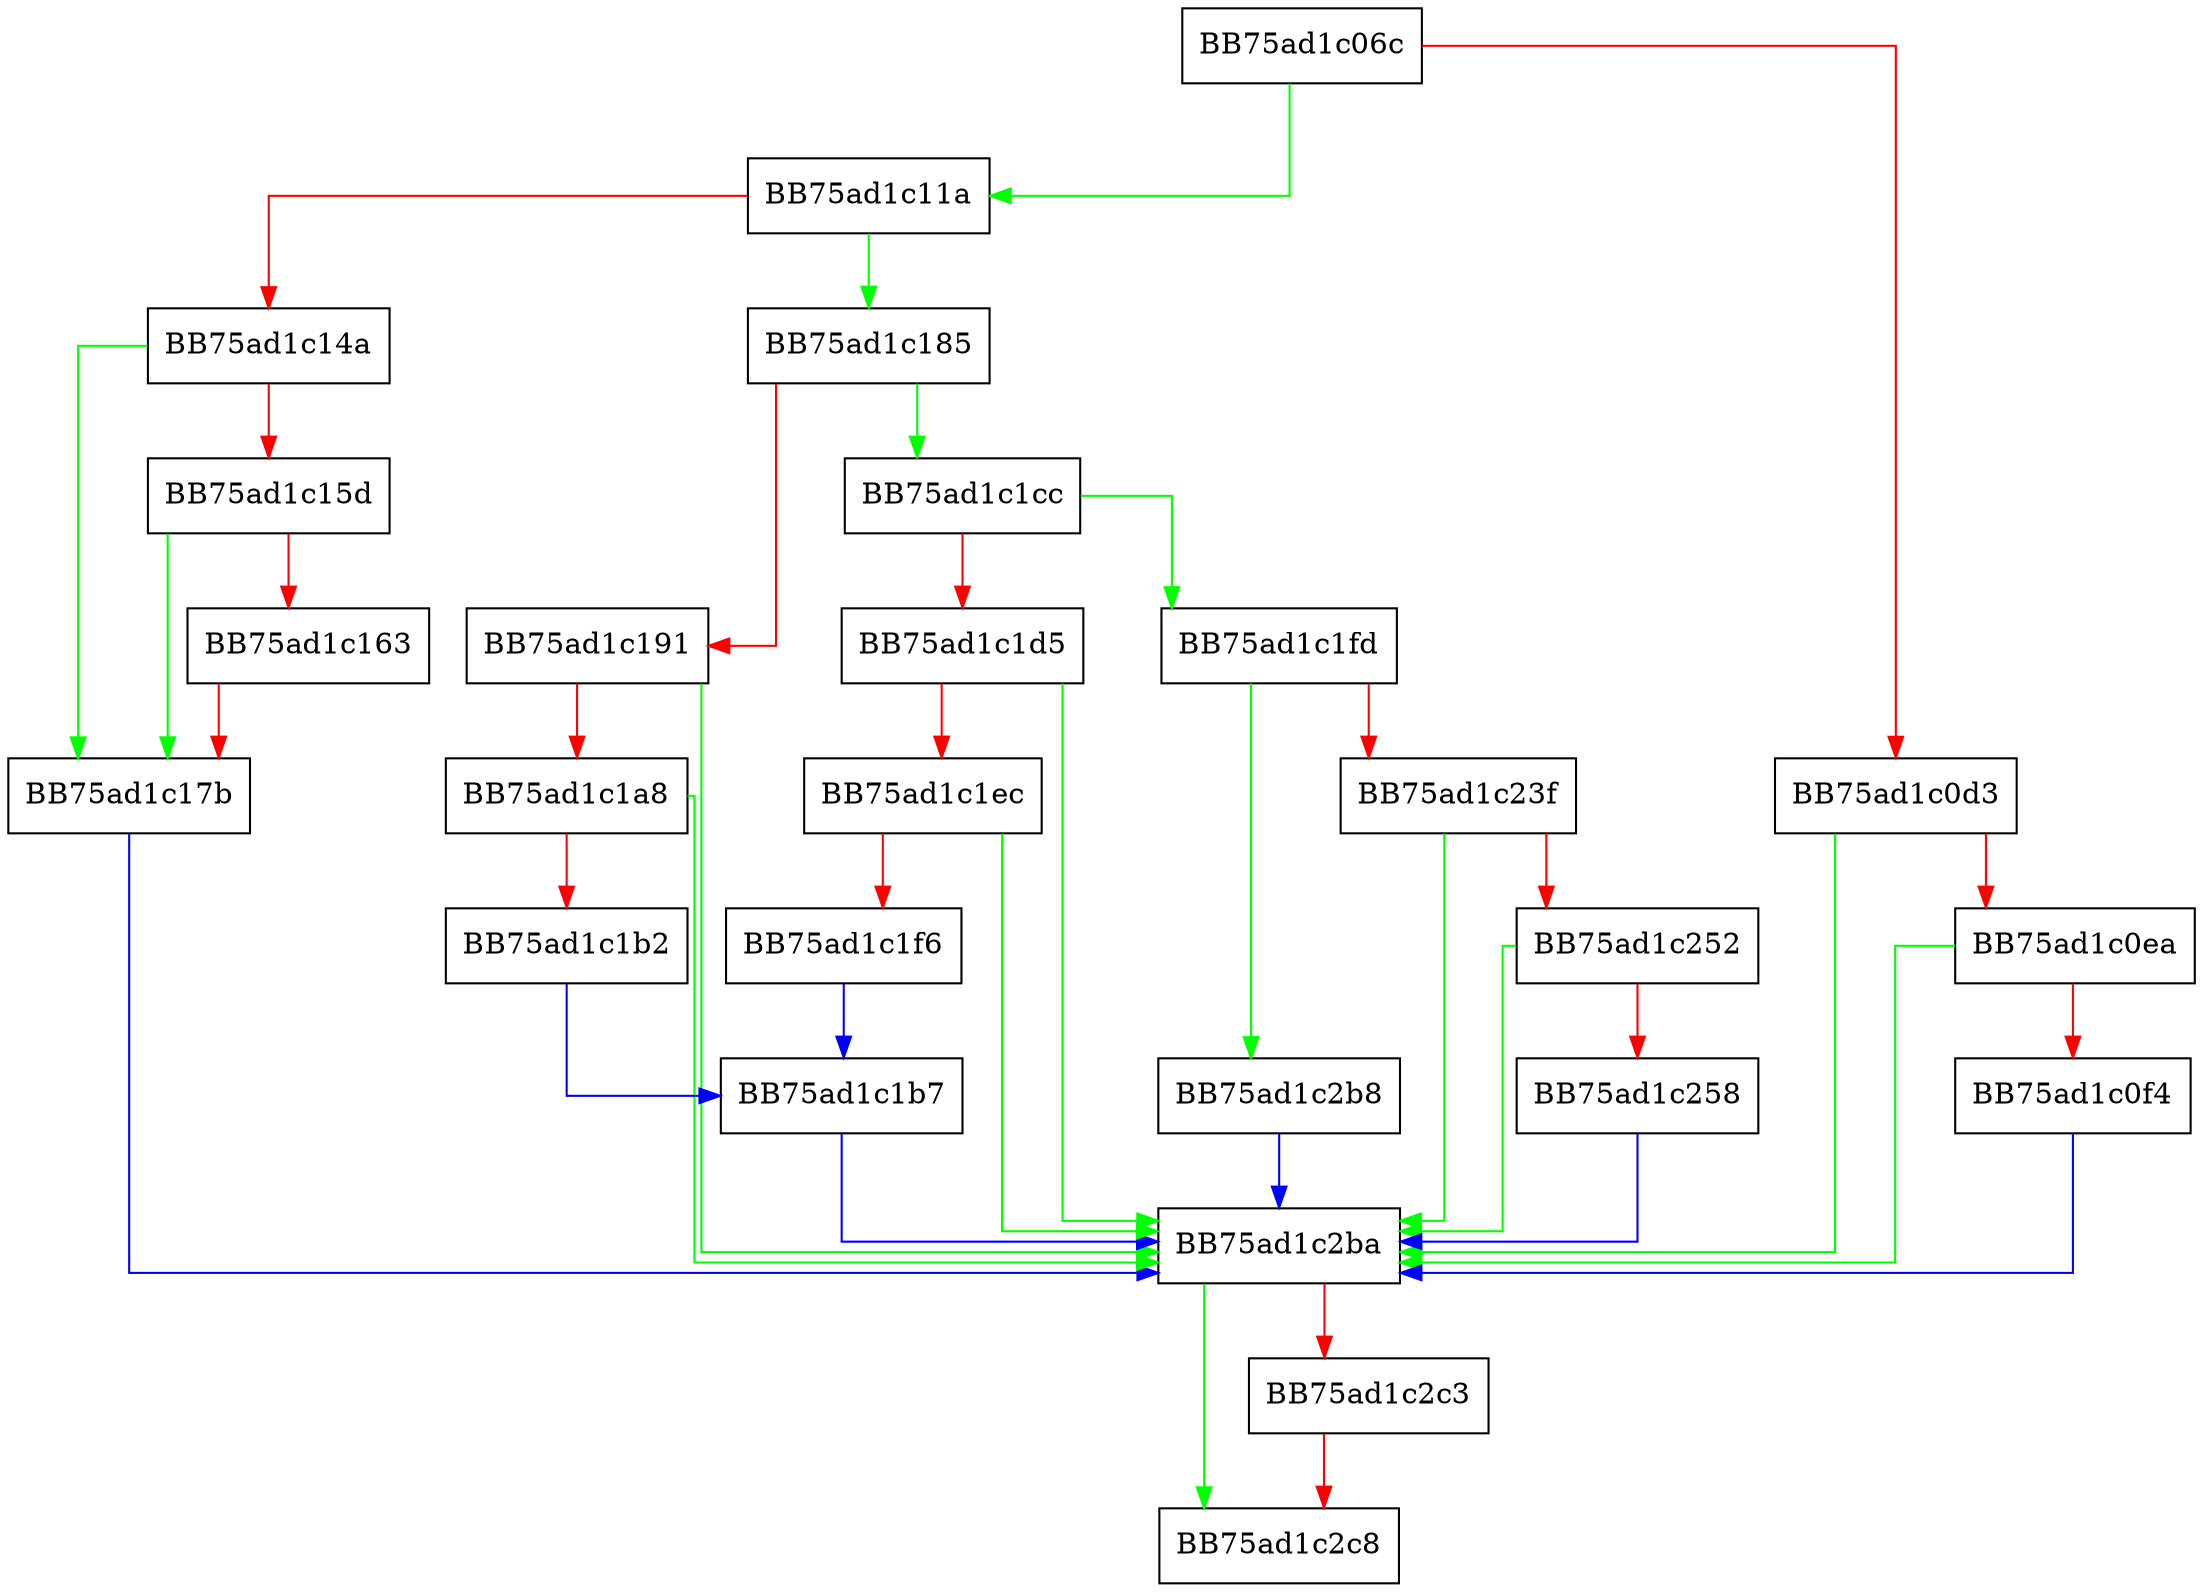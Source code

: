digraph ReadHeader {
  node [shape="box"];
  graph [splines=ortho];
  BB75ad1c06c -> BB75ad1c11a [color="green"];
  BB75ad1c06c -> BB75ad1c0d3 [color="red"];
  BB75ad1c0d3 -> BB75ad1c2ba [color="green"];
  BB75ad1c0d3 -> BB75ad1c0ea [color="red"];
  BB75ad1c0ea -> BB75ad1c2ba [color="green"];
  BB75ad1c0ea -> BB75ad1c0f4 [color="red"];
  BB75ad1c0f4 -> BB75ad1c2ba [color="blue"];
  BB75ad1c11a -> BB75ad1c185 [color="green"];
  BB75ad1c11a -> BB75ad1c14a [color="red"];
  BB75ad1c14a -> BB75ad1c17b [color="green"];
  BB75ad1c14a -> BB75ad1c15d [color="red"];
  BB75ad1c15d -> BB75ad1c17b [color="green"];
  BB75ad1c15d -> BB75ad1c163 [color="red"];
  BB75ad1c163 -> BB75ad1c17b [color="red"];
  BB75ad1c17b -> BB75ad1c2ba [color="blue"];
  BB75ad1c185 -> BB75ad1c1cc [color="green"];
  BB75ad1c185 -> BB75ad1c191 [color="red"];
  BB75ad1c191 -> BB75ad1c2ba [color="green"];
  BB75ad1c191 -> BB75ad1c1a8 [color="red"];
  BB75ad1c1a8 -> BB75ad1c2ba [color="green"];
  BB75ad1c1a8 -> BB75ad1c1b2 [color="red"];
  BB75ad1c1b2 -> BB75ad1c1b7 [color="blue"];
  BB75ad1c1b7 -> BB75ad1c2ba [color="blue"];
  BB75ad1c1cc -> BB75ad1c1fd [color="green"];
  BB75ad1c1cc -> BB75ad1c1d5 [color="red"];
  BB75ad1c1d5 -> BB75ad1c2ba [color="green"];
  BB75ad1c1d5 -> BB75ad1c1ec [color="red"];
  BB75ad1c1ec -> BB75ad1c2ba [color="green"];
  BB75ad1c1ec -> BB75ad1c1f6 [color="red"];
  BB75ad1c1f6 -> BB75ad1c1b7 [color="blue"];
  BB75ad1c1fd -> BB75ad1c2b8 [color="green"];
  BB75ad1c1fd -> BB75ad1c23f [color="red"];
  BB75ad1c23f -> BB75ad1c2ba [color="green"];
  BB75ad1c23f -> BB75ad1c252 [color="red"];
  BB75ad1c252 -> BB75ad1c2ba [color="green"];
  BB75ad1c252 -> BB75ad1c258 [color="red"];
  BB75ad1c258 -> BB75ad1c2ba [color="blue"];
  BB75ad1c2b8 -> BB75ad1c2ba [color="blue"];
  BB75ad1c2ba -> BB75ad1c2c8 [color="green"];
  BB75ad1c2ba -> BB75ad1c2c3 [color="red"];
  BB75ad1c2c3 -> BB75ad1c2c8 [color="red"];
}